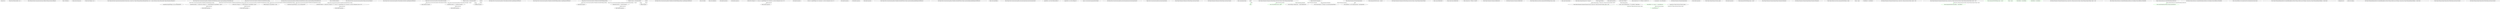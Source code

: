 digraph  {
m0_37 [cluster="Unk.>", file="BindingSyntax.cs", label="Entry Unk.>", span=""];
m0_5 [cluster="Mock<IResolutionRoot>.cstr", file="BindingSyntax.cs", label="Entry Mock<IResolutionRoot>.cstr", span=""];
m0_13 [cluster="Ninject.Activation.Scope.ActivationScope.CanResolve(Ninject.Activation.IRequest)", file="BindingSyntax.cs", label="Entry Ninject.Activation.Scope.ActivationScope.CanResolve(Ninject.Activation.IRequest)", span="53-53"];
m0_28 [cluster="Unk.Resolve", file="BindingSyntax.cs", label="Entry Unk.Resolve", span=""];
m0_7 [cluster="ActivationScope.cstr", file="BindingSyntax.cs", label="Entry ActivationScope.cstr", span=""];
m0_6 [cluster="Mock<IRequest>.cstr", file="BindingSyntax.cs", label="Entry Mock<IRequest>.cstr", span=""];
m0_33 [cluster="Ninject.Activation.Scope.ActivationScope.Resolve(System.Type, System.Func<Ninject.Planning.Bindings.IBindingMetadata, bool>, System.Collections.Generic.IEnumerable<Ninject.Parameters.IParameter>)", file="BindingSyntax.cs", label="Entry Ninject.Activation.Scope.ActivationScope.Resolve(System.Type, System.Func<Ninject.Planning.Bindings.IBindingMetadata, bool>, System.Collections.Generic.IEnumerable<Ninject.Parameters.IParameter>)", span="65-65"];
m0_41 [cluster="Ninject.Tests.Unit.ActivationScopeTests.WhenResolveIsCalledWithServiceType.ScopeCreatesRequestWithItselfAsScope()", file="BindingSyntax.cs", label="Entry Ninject.Tests.Unit.ActivationScopeTests.WhenResolveIsCalledWithServiceType.ScopeCreatesRequestWithItselfAsScope()", span="58-58"];
m0_42 [cluster="Ninject.Tests.Unit.ActivationScopeTests.WhenResolveIsCalledWithServiceType.ScopeCreatesRequestWithItselfAsScope()", file="BindingSyntax.cs", label="scope.Resolve(typeof(IWeapon), null, new IParameter[0])", span="60-60"];
m0_43 [cluster="Ninject.Tests.Unit.ActivationScopeTests.WhenResolveIsCalledWithServiceType.ScopeCreatesRequestWithItselfAsScope()", file="BindingSyntax.cs", label="parentMock.Verify(x => x.Resolve(It.Is<Request>(r => ReferenceEquals(r.ScopeCallback(), scope))))", span="61-61"];
m0_44 [cluster="Ninject.Tests.Unit.ActivationScopeTests.WhenResolveIsCalledWithServiceType.ScopeCreatesRequestWithItselfAsScope()", file="BindingSyntax.cs", label="Exit Ninject.Tests.Unit.ActivationScopeTests.WhenResolveIsCalledWithServiceType.ScopeCreatesRequestWithItselfAsScope()", span="58-58"];
m0_52 [cluster="Unk.ReferenceEquals", file="BindingSyntax.cs", label="Entry Unk.ReferenceEquals", span=""];
m0_24 [cluster="Ninject.Activation.Scope.ActivationScope.Resolve(Ninject.Activation.IRequest)", file="BindingSyntax.cs", label="Entry Ninject.Activation.Scope.ActivationScope.Resolve(Ninject.Activation.IRequest)", span="75-75"];
m0_8 [cluster="Ninject.Tests.Unit.ActivationScopeTests.WhenCanResolveIsCalled.ScopeDelegatesCallToParent()", file="BindingSyntax.cs", label="Entry Ninject.Tests.Unit.ActivationScopeTests.WhenCanResolveIsCalled.ScopeDelegatesCallToParent()", span="29-29"];
m0_9 [cluster="Ninject.Tests.Unit.ActivationScopeTests.WhenCanResolveIsCalled.ScopeDelegatesCallToParent()", file="BindingSyntax.cs", label="IRequest request = requestMock.Object", span="31-31"];
m0_10 [cluster="Ninject.Tests.Unit.ActivationScopeTests.WhenCanResolveIsCalled.ScopeDelegatesCallToParent()", file="BindingSyntax.cs", label="scope.CanResolve(request)", span="32-32"];
m0_11 [cluster="Ninject.Tests.Unit.ActivationScopeTests.WhenCanResolveIsCalled.ScopeDelegatesCallToParent()", file="BindingSyntax.cs", label="parentMock.Verify(x => x.CanResolve(request))", span="33-33"];
m0_12 [cluster="Ninject.Tests.Unit.ActivationScopeTests.WhenCanResolveIsCalled.ScopeDelegatesCallToParent()", file="BindingSyntax.cs", label="Exit Ninject.Tests.Unit.ActivationScopeTests.WhenCanResolveIsCalled.ScopeDelegatesCallToParent()", span="29-29"];
m0_19 [cluster="Ninject.Tests.Unit.ActivationScopeTests.WhenResolveIsCalledWithRequestObject.ScopeDelegatesCallToParent()", file="BindingSyntax.cs", label="Entry Ninject.Tests.Unit.ActivationScopeTests.WhenResolveIsCalledWithRequestObject.ScopeDelegatesCallToParent()", span="40-40"];
m0_20 [cluster="Ninject.Tests.Unit.ActivationScopeTests.WhenResolveIsCalledWithRequestObject.ScopeDelegatesCallToParent()", file="BindingSyntax.cs", label="IRequest request = requestMock.Object", span="42-42"];
m0_21 [cluster="Ninject.Tests.Unit.ActivationScopeTests.WhenResolveIsCalledWithRequestObject.ScopeDelegatesCallToParent()", file="BindingSyntax.cs", label="scope.Resolve(request)", span="43-43"];
m0_22 [cluster="Ninject.Tests.Unit.ActivationScopeTests.WhenResolveIsCalledWithRequestObject.ScopeDelegatesCallToParent()", file="BindingSyntax.cs", label="parentMock.Verify(x => x.Resolve(request))", span="44-44"];
m0_23 [cluster="Ninject.Tests.Unit.ActivationScopeTests.WhenResolveIsCalledWithRequestObject.ScopeDelegatesCallToParent()", file="BindingSyntax.cs", label="Exit Ninject.Tests.Unit.ActivationScopeTests.WhenResolveIsCalledWithRequestObject.ScopeDelegatesCallToParent()", span="40-40"];
m0_14 [cluster="Unk.Verify", file="BindingSyntax.cs", label="Entry Unk.Verify", span=""];
m0_18 [cluster="Unk.CanResolve", file="BindingSyntax.cs", label="Entry Unk.CanResolve", span=""];
m0_48 [cluster="lambda expression", file="BindingSyntax.cs", label="Entry lambda expression", span="61-61"];
m0_16 [cluster="lambda expression", file="BindingSyntax.cs", label="x.CanResolve(request)", span="33-33"];
m0_15 [cluster="lambda expression", file="BindingSyntax.cs", label="Entry lambda expression", span="33-33"];
m0_17 [cluster="lambda expression", file="BindingSyntax.cs", label="Exit lambda expression", span="33-33"];
m0_26 [cluster="lambda expression", file="BindingSyntax.cs", label="x.Resolve(request)", span="44-44"];
m0_25 [cluster="lambda expression", file="BindingSyntax.cs", label="Entry lambda expression", span="44-44"];
m0_27 [cluster="lambda expression", file="BindingSyntax.cs", label="Exit lambda expression", span="44-44"];
m0_34 [cluster="lambda expression", file="BindingSyntax.cs", label="Entry lambda expression", span="54-54"];
m0_35 [cluster="lambda expression", file="BindingSyntax.cs", label="x.Resolve(It.Is<Request>(r => r.Service == typeof(IWeapon) && r.Constraint == null && r.Parameters.Count == 0))", span="54-54"];
m0_36 [cluster="lambda expression", file="BindingSyntax.cs", label="Exit lambda expression", span="54-54"];
m0_38 [cluster="lambda expression", file="BindingSyntax.cs", label="Entry lambda expression", span="54-54"];
m0_39 [cluster="lambda expression", file="BindingSyntax.cs", label="r.Service == typeof(IWeapon) && r.Constraint == null && r.Parameters.Count == 0", span="54-54"];
m0_40 [cluster="lambda expression", file="BindingSyntax.cs", label="Exit lambda expression", span="54-54"];
m0_45 [cluster="lambda expression", file="BindingSyntax.cs", label="Entry lambda expression", span="61-61"];
m0_46 [cluster="lambda expression", file="BindingSyntax.cs", label="x.Resolve(It.Is<Request>(r => ReferenceEquals(r.ScopeCallback(), scope)))", span="61-61"];
m0_47 [cluster="lambda expression", file="BindingSyntax.cs", label="Exit lambda expression", span="61-61"];
m0_49 [cluster="lambda expression", file="BindingSyntax.cs", label="ReferenceEquals(r.ScopeCallback(), scope)", span="61-61"];
m0_50 [cluster="lambda expression", file="BindingSyntax.cs", label="Exit lambda expression", span="61-61"];
m0_29 [cluster="Ninject.Tests.Unit.ActivationScopeTests.WhenResolveIsCalledWithServiceType.ScopeCreatesRequestAndDelegatesCallToParent()", file="BindingSyntax.cs", label="Entry Ninject.Tests.Unit.ActivationScopeTests.WhenResolveIsCalledWithServiceType.ScopeCreatesRequestAndDelegatesCallToParent()", span="51-51"];
m0_30 [cluster="Ninject.Tests.Unit.ActivationScopeTests.WhenResolveIsCalledWithServiceType.ScopeCreatesRequestAndDelegatesCallToParent()", file="BindingSyntax.cs", label="scope.Resolve(typeof(IWeapon), null, new IParameter[0])", span="53-53"];
m0_31 [cluster="Ninject.Tests.Unit.ActivationScopeTests.WhenResolveIsCalledWithServiceType.ScopeCreatesRequestAndDelegatesCallToParent()", file="BindingSyntax.cs", label="parentMock.Verify(x => x.Resolve(It.Is<Request>(r => r.Service == typeof(IWeapon) && r.Constraint == null && r.Parameters.Count == 0)))", span="54-54"];
m0_32 [cluster="Ninject.Tests.Unit.ActivationScopeTests.WhenResolveIsCalledWithServiceType.ScopeCreatesRequestAndDelegatesCallToParent()", file="BindingSyntax.cs", label="Exit Ninject.Tests.Unit.ActivationScopeTests.WhenResolveIsCalledWithServiceType.ScopeCreatesRequestAndDelegatesCallToParent()", span="51-51"];
m0_51 [cluster="Unk.ScopeCallback", file="BindingSyntax.cs", label="Entry Unk.ScopeCallback", span=""];
m0_0 [cluster="Ninject.Tests.Unit.ActivationScopeTests.ActivationScopeContext.ActivationScopeContext()", file="BindingSyntax.cs", label="Entry Ninject.Tests.Unit.ActivationScopeTests.ActivationScopeContext.ActivationScopeContext()", span="18-18"];
m0_1 [cluster="Ninject.Tests.Unit.ActivationScopeTests.ActivationScopeContext.ActivationScopeContext()", file="BindingSyntax.cs", label="parentMock = new Mock<IResolutionRoot>()", span="20-20"];
m0_2 [cluster="Ninject.Tests.Unit.ActivationScopeTests.ActivationScopeContext.ActivationScopeContext()", file="BindingSyntax.cs", label="requestMock = new Mock<IRequest>()", span="21-21"];
m0_3 [cluster="Ninject.Tests.Unit.ActivationScopeTests.ActivationScopeContext.ActivationScopeContext()", file="BindingSyntax.cs", label="scope = new ActivationScope(parentMock.Object)", span="22-22"];
m0_4 [cluster="Ninject.Tests.Unit.ActivationScopeTests.ActivationScopeContext.ActivationScopeContext()", file="BindingSyntax.cs", label="Exit Ninject.Tests.Unit.ActivationScopeTests.ActivationScopeContext.ActivationScopeContext()", span="18-18"];
m0_53 [file="BindingSyntax.cs", label="Ninject.Tests.Unit.ActivationScopeTests.ActivationScopeContext", span=""];
m0_54 [file="BindingSyntax.cs", label="Ninject.Tests.Unit.ActivationScopeTests.WhenCanResolveIsCalled", span=""];
m0_55 [file="BindingSyntax.cs", label=request, span=""];
m0_56 [file="BindingSyntax.cs", label="Ninject.Tests.Unit.ActivationScopeTests.WhenResolveIsCalledWithRequestObject", span=""];
m0_57 [file="BindingSyntax.cs", label=request, span=""];
m0_58 [file="BindingSyntax.cs", label="Ninject.Tests.Unit.ActivationScopeTests.WhenResolveIsCalledWithServiceType", span=""];
m2_0 [cluster="Ninject.Parameters.IParameter.GetValue(Ninject.Activation.IContext)", file="IParameter.cs", label="Entry Ninject.Parameters.IParameter.GetValue(Ninject.Activation.IContext)", span="36-36"];
m2_1 [cluster="Ninject.Parameters.IParameter.GetValue(Ninject.Activation.IContext)", file="IParameter.cs", label="Exit Ninject.Parameters.IParameter.GetValue(Ninject.Activation.IContext)", span="36-36"];
m5_44 [cluster="string.Equals(string)", file="Parameter.cs", label="Entry string.Equals(string)", span="0-0"];
m5_3 [cluster="lambda expression", color=green, community=0, file="Parameter.cs", label=value, prediction=0, span="45-45"];
m5_25 [cluster="Ninject.Parameters.Parameter.GetValue(Ninject.Activation.IContext, Ninject.Planning.Targets.ITarget)", file="Parameter.cs", label="Entry Ninject.Parameters.Parameter.GetValue(Ninject.Activation.IContext, Ninject.Planning.Targets.ITarget)", span="85-85"];
m5_27 [cluster="Ninject.Parameters.Parameter.GetValue(Ninject.Activation.IContext, Ninject.Planning.Targets.ITarget)", color=green, community=0, file="Parameter.cs", label="return ValueCallback(context, target);", prediction=1, span="88-88"];
m5_26 [cluster="Ninject.Parameters.Parameter.GetValue(Ninject.Activation.IContext, Ninject.Planning.Targets.ITarget)", file="Parameter.cs", label="Ensure.ArgumentNotNull(context, ''context'')", span="87-87"];
m5_28 [cluster="Ninject.Parameters.Parameter.GetValue(Ninject.Activation.IContext, Ninject.Planning.Targets.ITarget)", file="Parameter.cs", label="Exit Ninject.Parameters.Parameter.GetValue(Ninject.Activation.IContext, Ninject.Planning.Targets.ITarget)", span="85-85"];
m5_41 [cluster="string.GetHashCode()", file="Parameter.cs", label="Entry string.GetHashCode()", span="0-0"];
m5_40 [cluster="System.Type.GetHashCode()", file="Parameter.cs", label="Entry System.Type.GetHashCode()", span="0-0"];
m5_17 [cluster="System.Func<T, TResult>.Invoke(T)", file="Parameter.cs", label="Entry System.Func<T, TResult>.Invoke(T)", span="0-0"];
m5_36 [cluster="Ninject.Parameters.Parameter.GetHashCode()", file="Parameter.cs", label="Entry Ninject.Parameters.Parameter.GetHashCode()", span="106-106"];
m5_37 [cluster="Ninject.Parameters.Parameter.GetHashCode()", file="Parameter.cs", label="return GetType().GetHashCode() ^ Name.GetHashCode();", span="108-108"];
m5_38 [cluster="Ninject.Parameters.Parameter.GetHashCode()", file="Parameter.cs", label="Exit Ninject.Parameters.Parameter.GetHashCode()", span="106-106"];
m5_12 [cluster="Ninject.Infrastructure.Ensure.ArgumentNotNullOrEmpty(string, string)", file="Parameter.cs", label="Entry Ninject.Infrastructure.Ensure.ArgumentNotNullOrEmpty(string, string)", span="22-22"];
m5_35 [cluster="object.Equals(object)", file="Parameter.cs", label="Entry object.Equals(object)", span="0-0"];
m5_0 [cluster="Ninject.NinjectSettings.Get<T>(string, T)", file="Parameter.cs", label="Entry Ninject.NinjectSettings.Get<T>(string, T)", span="120-120"];
m5_1 [cluster="Ninject.NinjectSettings.Get<T>(string, T)", file="Parameter.cs", label="return _values.ContainsKey(key) ? (T)_values[key] : defaultValue;", span="122-122"];
m5_2 [cluster="lambda expression", file="Parameter.cs", label="Entry lambda expression", span="45-45"];
m5_39 [cluster="object.GetType()", file="Parameter.cs", label="Entry object.GetType()", span="0-0"];
m5_29 [cluster="System.Func<T1, T2, TResult>.Invoke(T1, T2)", file="Parameter.cs", label="Entry System.Func<T1, T2, TResult>.Invoke(T1, T2)", span="0-0"];
m5_30 [cluster="Ninject.Parameters.Parameter.Equals(object)", file="Parameter.cs", label="Entry Ninject.Parameters.Parameter.Equals(object)", span="96-96"];
m5_32 [cluster="Ninject.Parameters.Parameter.Equals(object)", file="Parameter.cs", label="return parameter != null ? Equals(parameter) : base.Equals(obj);", span="99-99"];
m5_31 [cluster="Ninject.Parameters.Parameter.Equals(object)", file="Parameter.cs", label="var parameter = obj as IParameter", span="98-98"];
m5_33 [cluster="Ninject.Parameters.Parameter.Equals(object)", file="Parameter.cs", label="Exit Ninject.Parameters.Parameter.Equals(object)", span="96-96"];
m5_14 [cluster="lambda expression", file="Parameter.cs", label="Entry lambda expression", span="59-59"];
m5_4 [cluster="Ninject.NinjectSettings.Set(string, object)", file="Parameter.cs", label="Entry Ninject.NinjectSettings.Set(string, object)", span="130-130"];
m5_15 [cluster="lambda expression", color=green, community=0, file="Parameter.cs", label="valueCallback(ctx)", prediction=2, span="59-59"];
m5_16 [cluster="lambda expression", file="Parameter.cs", label="Exit lambda expression", span="59-59"];
m5_5 [cluster="Ninject.Parameters.Parameter.Parameter(string, System.Func<Ninject.Activation.IContext, object>, bool)", file="Parameter.cs", label="Entry Ninject.Parameters.Parameter.Parameter(string, System.Func<Ninject.Activation.IContext, object>, bool)", span="53-53"];
m5_6 [cluster="Ninject.Parameters.Parameter.Parameter(string, System.Func<Ninject.Activation.IContext, object>, bool)", file="Parameter.cs", label="Ensure.ArgumentNotNullOrEmpty(name, ''name'')", span="55-55"];
m5_34 [cluster="Ninject.Parameters.Parameter.Equals(Ninject.Parameters.IParameter)", file="Parameter.cs", label="Entry Ninject.Parameters.Parameter.Equals(Ninject.Parameters.IParameter)", span="116-116"];
m5_42 [cluster="Ninject.Parameters.Parameter.Equals(Ninject.Parameters.IParameter)", file="Parameter.cs", label="return other.GetType() == GetType() && other.Name.Equals(Name);", span="118-118"];
m5_43 [cluster="Ninject.Parameters.Parameter.Equals(Ninject.Parameters.IParameter)", file="Parameter.cs", label="Exit Ninject.Parameters.Parameter.Equals(Ninject.Parameters.IParameter)", span="116-116"];
m5_13 [cluster="Ninject.Infrastructure.Ensure.ArgumentNotNull(object, string)", file="Parameter.cs", label="Entry Ninject.Infrastructure.Ensure.ArgumentNotNull(object, string)", span="17-17"];
m5_9 [cluster="Ninject.Parameters.Parameter.Parameter(string, System.Func<Ninject.Activation.IContext, object>, bool)", color=green, community=0, file="Parameter.cs", label="ValueCallback = (ctx, target) => valueCallback(ctx)", prediction=2, span="59-59"];
m5_8 [cluster="Ninject.Parameters.Parameter.Parameter(string, System.Func<Ninject.Activation.IContext, object>, bool)", file="Parameter.cs", label="Name = name", span="58-58"];
m5_10 [cluster="Ninject.Parameters.Parameter.Parameter(string, System.Func<Ninject.Activation.IContext, object>, bool)", file="Parameter.cs", label="ShouldInherit = shouldInherit", span="60-60"];
m5_7 [cluster="Ninject.Parameters.Parameter.Parameter(string, System.Func<Ninject.Activation.IContext, object>, bool)", file="Parameter.cs", label="Ninject.NinjectSettings", span=""];
m5_11 [cluster="Ninject.Parameters.Parameter.Parameter(string, System.Func<Ninject.Activation.IContext, object>, bool)", file="Parameter.cs", label="Exit Ninject.Parameters.Parameter.Parameter(string, System.Func<Ninject.Activation.IContext, object>, bool)", span="53-53"];
m5_18 [cluster="Ninject.Parameters.Parameter.Parameter(string, System.Func<Ninject.Activation.IContext, Ninject.Planning.Targets.ITarget, object>, bool)", file="Parameter.cs", label="Entry Ninject.Parameters.Parameter.Parameter(string, System.Func<Ninject.Activation.IContext, Ninject.Planning.Targets.ITarget, object>, bool)", span="69-69"];
m5_19 [cluster="Ninject.Parameters.Parameter.Parameter(string, System.Func<Ninject.Activation.IContext, Ninject.Planning.Targets.ITarget, object>, bool)", color=green, community=0, file="Parameter.cs", label="Ensure.ArgumentNotNullOrEmpty(name, ''name'')", prediction=4, span="71-71"];
m5_20 [cluster="Ninject.Parameters.Parameter.Parameter(string, System.Func<Ninject.Activation.IContext, Ninject.Planning.Targets.ITarget, object>, bool)", color=green, community=0, file="Parameter.cs", label="Ensure.ArgumentNotNull(valueCallback, ''valueCallback'')", prediction=5, span="72-72"];
m5_21 [cluster="Ninject.Parameters.Parameter.Parameter(string, System.Func<Ninject.Activation.IContext, Ninject.Planning.Targets.ITarget, object>, bool)", color=green, community=0, file="Parameter.cs", label="Name = name", prediction=6, span="74-74"];
m5_22 [cluster="Ninject.Parameters.Parameter.Parameter(string, System.Func<Ninject.Activation.IContext, Ninject.Planning.Targets.ITarget, object>, bool)", color=green, community=0, file="Parameter.cs", label="ValueCallback = valueCallback", prediction=7, span="75-75"];
m5_23 [cluster="Ninject.Parameters.Parameter.Parameter(string, System.Func<Ninject.Activation.IContext, Ninject.Planning.Targets.ITarget, object>, bool)", color=green, community=0, file="Parameter.cs", label="ShouldInherit = shouldInherit", prediction=8, span="76-76"];
m5_24 [cluster="Ninject.Parameters.Parameter.Parameter(string, System.Func<Ninject.Activation.IContext, Ninject.Planning.Targets.ITarget, object>, bool)", file="Parameter.cs", label="Exit Ninject.Parameters.Parameter.Parameter(string, System.Func<Ninject.Activation.IContext, Ninject.Planning.Targets.ITarget, object>, bool)", span="69-69"];
m5_45 [file="Parameter.cs", label=object, span=""];
m5_46 [file="Parameter.cs", label="Ninject.Parameters.Parameter", span=""];
m5_47 [file="Parameter.cs", label="System.Func<Ninject.Activation.IContext, object>", span=""];
m6_0 [cluster="Ninject.Selection.Heuristics.StandardMethodInjectionHeuristic.ShouldInject(System.Reflection.MethodInfo)", file="PropertyValue.cs", label="Entry Ninject.Selection.Heuristics.StandardMethodInjectionHeuristic.ShouldInject(System.Reflection.MethodInfo)", span="36-36"];
m6_1 [cluster="Ninject.Selection.Heuristics.StandardMethodInjectionHeuristic.ShouldInject(System.Reflection.MethodInfo)", color=green, community=0, file="PropertyValue.cs", label="return method.HasAttribute(Kernel.Settings.InjectAttribute);", prediction=9, span="38-38"];
m6_2 [cluster="Ninject.Selection.Heuristics.StandardMethodInjectionHeuristic.ShouldInject(System.Reflection.MethodInfo)", file="PropertyValue.cs", label="Exit Ninject.Selection.Heuristics.StandardMethodInjectionHeuristic.ShouldInject(System.Reflection.MethodInfo)", span="36-36"];
m6_3 [cluster="System.Reflection.ICustomAttributeProvider.HasAttribute(System.Type)", file="PropertyValue.cs", label="Entry System.Reflection.ICustomAttributeProvider.HasAttribute(System.Type)", span="38-38"];
m6_4 [file="PropertyValue.cs", label="Ninject.Selection.Heuristics.StandardMethodInjectionHeuristic", span=""];
m7_0 [cluster="Ninject.Planning.Bindings.Resolvers.StandardBindingResolver.Resolve(Ninject.Infrastructure.Multimap<System.Type, Ninject.Planning.Bindings.IBinding>, System.Type)", file="StandardProvider.cs", label="Entry Ninject.Planning.Bindings.Resolvers.StandardBindingResolver.Resolve(Ninject.Infrastructure.Multimap<System.Type, Ninject.Planning.Bindings.IBinding>, System.Type)", span="29-29"];
m7_1 [cluster="Ninject.Planning.Bindings.Resolvers.StandardBindingResolver.Resolve(Ninject.Infrastructure.Multimap<System.Type, Ninject.Planning.Bindings.IBinding>, System.Type)", file="StandardProvider.cs", label="bindings[service]", span="31-31"];
m7_2 [cluster="Ninject.Planning.Bindings.Resolvers.StandardBindingResolver.Resolve(Ninject.Infrastructure.Multimap<System.Type, Ninject.Planning.Bindings.IBinding>, System.Type)", file="StandardProvider.cs", label="yield return binding;", span="32-32"];
m7_3 [cluster="Ninject.Planning.Bindings.Resolvers.StandardBindingResolver.Resolve(Ninject.Infrastructure.Multimap<System.Type, Ninject.Planning.Bindings.IBinding>, System.Type)", file="StandardProvider.cs", label="Exit Ninject.Planning.Bindings.Resolvers.StandardBindingResolver.Resolve(Ninject.Infrastructure.Multimap<System.Type, Ninject.Planning.Bindings.IBinding>, System.Type)", span="29-29"];
m8_0 [cluster="Ninject.Planning.Targets.ITarget.ResolveWithin(Ninject.Activation.IContext)", file="Target.cs", label="Entry Ninject.Planning.Targets.ITarget.ResolveWithin(Ninject.Activation.IContext)", span="54-54"];
m8_1 [cluster="Ninject.Planning.Targets.ITarget.ResolveWithin(Ninject.Activation.IContext)", file="Target.cs", label="Exit Ninject.Planning.Targets.ITarget.ResolveWithin(Ninject.Activation.IContext)", span="54-54"];
m0_43 -> m0_45  [color=darkseagreen4, key=1, label="lambda expression", style=dashed];
m0_9 -> m0_11  [color=darkseagreen4, key=1, label=request, style=dashed];
m0_9 -> m0_16  [color=darkseagreen4, key=1, label=request, style=dashed];
m0_11 -> m0_15  [color=darkseagreen4, key=1, label="lambda expression", style=dashed];
m0_20 -> m0_22  [color=darkseagreen4, key=1, label=request, style=dashed];
m0_20 -> m0_26  [color=darkseagreen4, key=1, label=request, style=dashed];
m0_22 -> m0_25  [color=darkseagreen4, key=1, label="lambda expression", style=dashed];
m0_35 -> m0_38  [color=darkseagreen4, key=1, label="lambda expression", style=dashed];
m0_46 -> m0_48  [color=darkseagreen4, key=1, label="lambda expression", style=dashed];
m0_31 -> m0_34  [color=darkseagreen4, key=1, label="lambda expression", style=dashed];
m0_54 -> m0_10  [color=darkseagreen4, key=1, label="Ninject.Tests.Unit.ActivationScopeTests.WhenCanResolveIsCalled", style=dashed];
m0_54 -> m0_11  [color=darkseagreen4, key=1, label="Ninject.Tests.Unit.ActivationScopeTests.WhenCanResolveIsCalled", style=dashed];
m0_55 -> m0_16  [color=darkseagreen4, key=1, label=request, style=dashed];
m0_56 -> m0_21  [color=darkseagreen4, key=1, label="Ninject.Tests.Unit.ActivationScopeTests.WhenResolveIsCalledWithRequestObject", style=dashed];
m0_56 -> m0_22  [color=darkseagreen4, key=1, label="Ninject.Tests.Unit.ActivationScopeTests.WhenResolveIsCalledWithRequestObject", style=dashed];
m0_57 -> m0_26  [color=darkseagreen4, key=1, label=request, style=dashed];
m0_58 -> m0_30  [color=darkseagreen4, key=1, label="Ninject.Tests.Unit.ActivationScopeTests.WhenResolveIsCalledWithServiceType", style=dashed];
m0_58 -> m0_31  [color=darkseagreen4, key=1, label="Ninject.Tests.Unit.ActivationScopeTests.WhenResolveIsCalledWithServiceType", style=dashed];
m0_58 -> m0_42  [color=darkseagreen4, key=1, label="Ninject.Tests.Unit.ActivationScopeTests.WhenResolveIsCalledWithServiceType", style=dashed];
m0_58 -> m0_43  [color=darkseagreen4, key=1, label="Ninject.Tests.Unit.ActivationScopeTests.WhenResolveIsCalledWithServiceType", style=dashed];
m0_58 -> m0_46  [color=darkseagreen4, key=1, label="Ninject.Tests.Unit.ActivationScopeTests.WhenResolveIsCalledWithServiceType", style=dashed];
m0_58 -> m0_49  [color=darkseagreen4, key=1, label="Ninject.Tests.Unit.ActivationScopeTests.WhenResolveIsCalledWithServiceType", style=dashed];
m5_25 -> m5_27  [color=green, key=1, label="Ninject.Activation.IContext", style=dashed];
m5_30 -> m5_32  [color=darkseagreen4, key=1, label=object, style=dashed];
m5_5 -> m5_15  [color=green, key=1, label="System.Func<Ninject.Activation.IContext, object>", style=dashed];
m5_5 -> m5_7  [color=darkseagreen4, key=1, label="System.Func<Ninject.Activation.IContext, object>", style=dashed];
m5_9 -> m5_15  [color=green, key=1, label="Ninject.Activation.IContext", style=dashed];
m5_7 -> m5_1  [color=darkseagreen4, key=1, label="Ninject.NinjectSettings", style=dashed];
m5_7 -> m5_5  [color=darkseagreen4, key=1, label="Ninject.NinjectSettings", style=dashed];
m5_18 -> m5_20  [color=green, key=1, label="System.Func<Ninject.Activation.IContext, Ninject.Planning.Targets.ITarget, object>", style=dashed];
m5_45 -> m5_3  [color=green, key=1, label=object, style=dashed];
m5_46 -> m5_27  [color=green, key=1, label="Ninject.Parameters.Parameter", style=dashed];
m5_46 -> m5_32  [color=darkseagreen4, key=1, label="Ninject.Parameters.Parameter", style=dashed];
m5_46 -> m5_37  [color=darkseagreen4, key=1, label="Ninject.Parameters.Parameter", style=dashed];
m5_46 -> m5_42  [color=darkseagreen4, key=1, label="Ninject.Parameters.Parameter", style=dashed];
m5_47 -> m5_15  [color=green, key=1, label="System.Func<Ninject.Activation.IContext, object>", style=dashed];
m6_4 -> m6_1  [color=green, key=1, label="Ninject.Selection.Heuristics.StandardMethodInjectionHeuristic", style=dashed];
}
